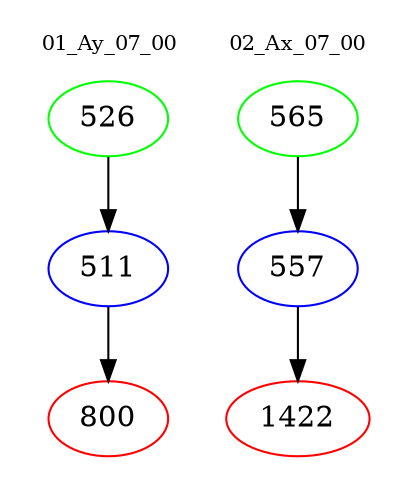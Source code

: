 digraph{
subgraph cluster_0 {
color = white
label = "01_Ay_07_00";
fontsize=10;
T0_526 [label="526", color="green"]
T0_526 -> T0_511 [color="black"]
T0_511 [label="511", color="blue"]
T0_511 -> T0_800 [color="black"]
T0_800 [label="800", color="red"]
}
subgraph cluster_1 {
color = white
label = "02_Ax_07_00";
fontsize=10;
T1_565 [label="565", color="green"]
T1_565 -> T1_557 [color="black"]
T1_557 [label="557", color="blue"]
T1_557 -> T1_1422 [color="black"]
T1_1422 [label="1422", color="red"]
}
}
